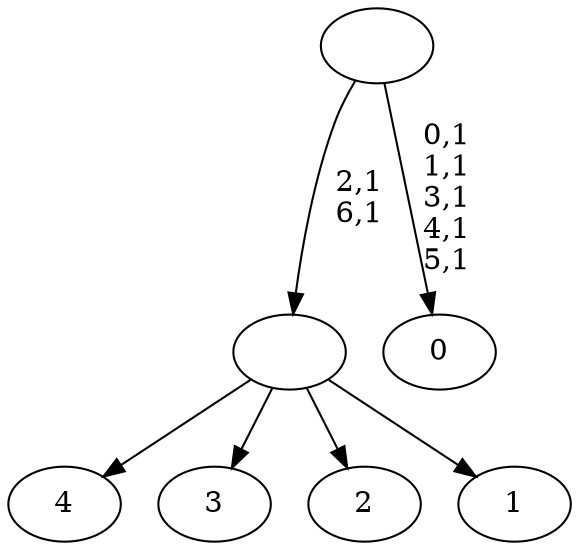 digraph T {
	12 [label="4"]
	11 [label="3"]
	10 [label="2"]
	9 [label="1"]
	8 [label=""]
	6 [label="0"]
	0 [label=""]
	8 -> 12 [label=""]
	8 -> 11 [label=""]
	8 -> 10 [label=""]
	8 -> 9 [label=""]
	0 -> 6 [label="0,1\n1,1\n3,1\n4,1\n5,1"]
	0 -> 8 [label="2,1\n6,1"]
}
